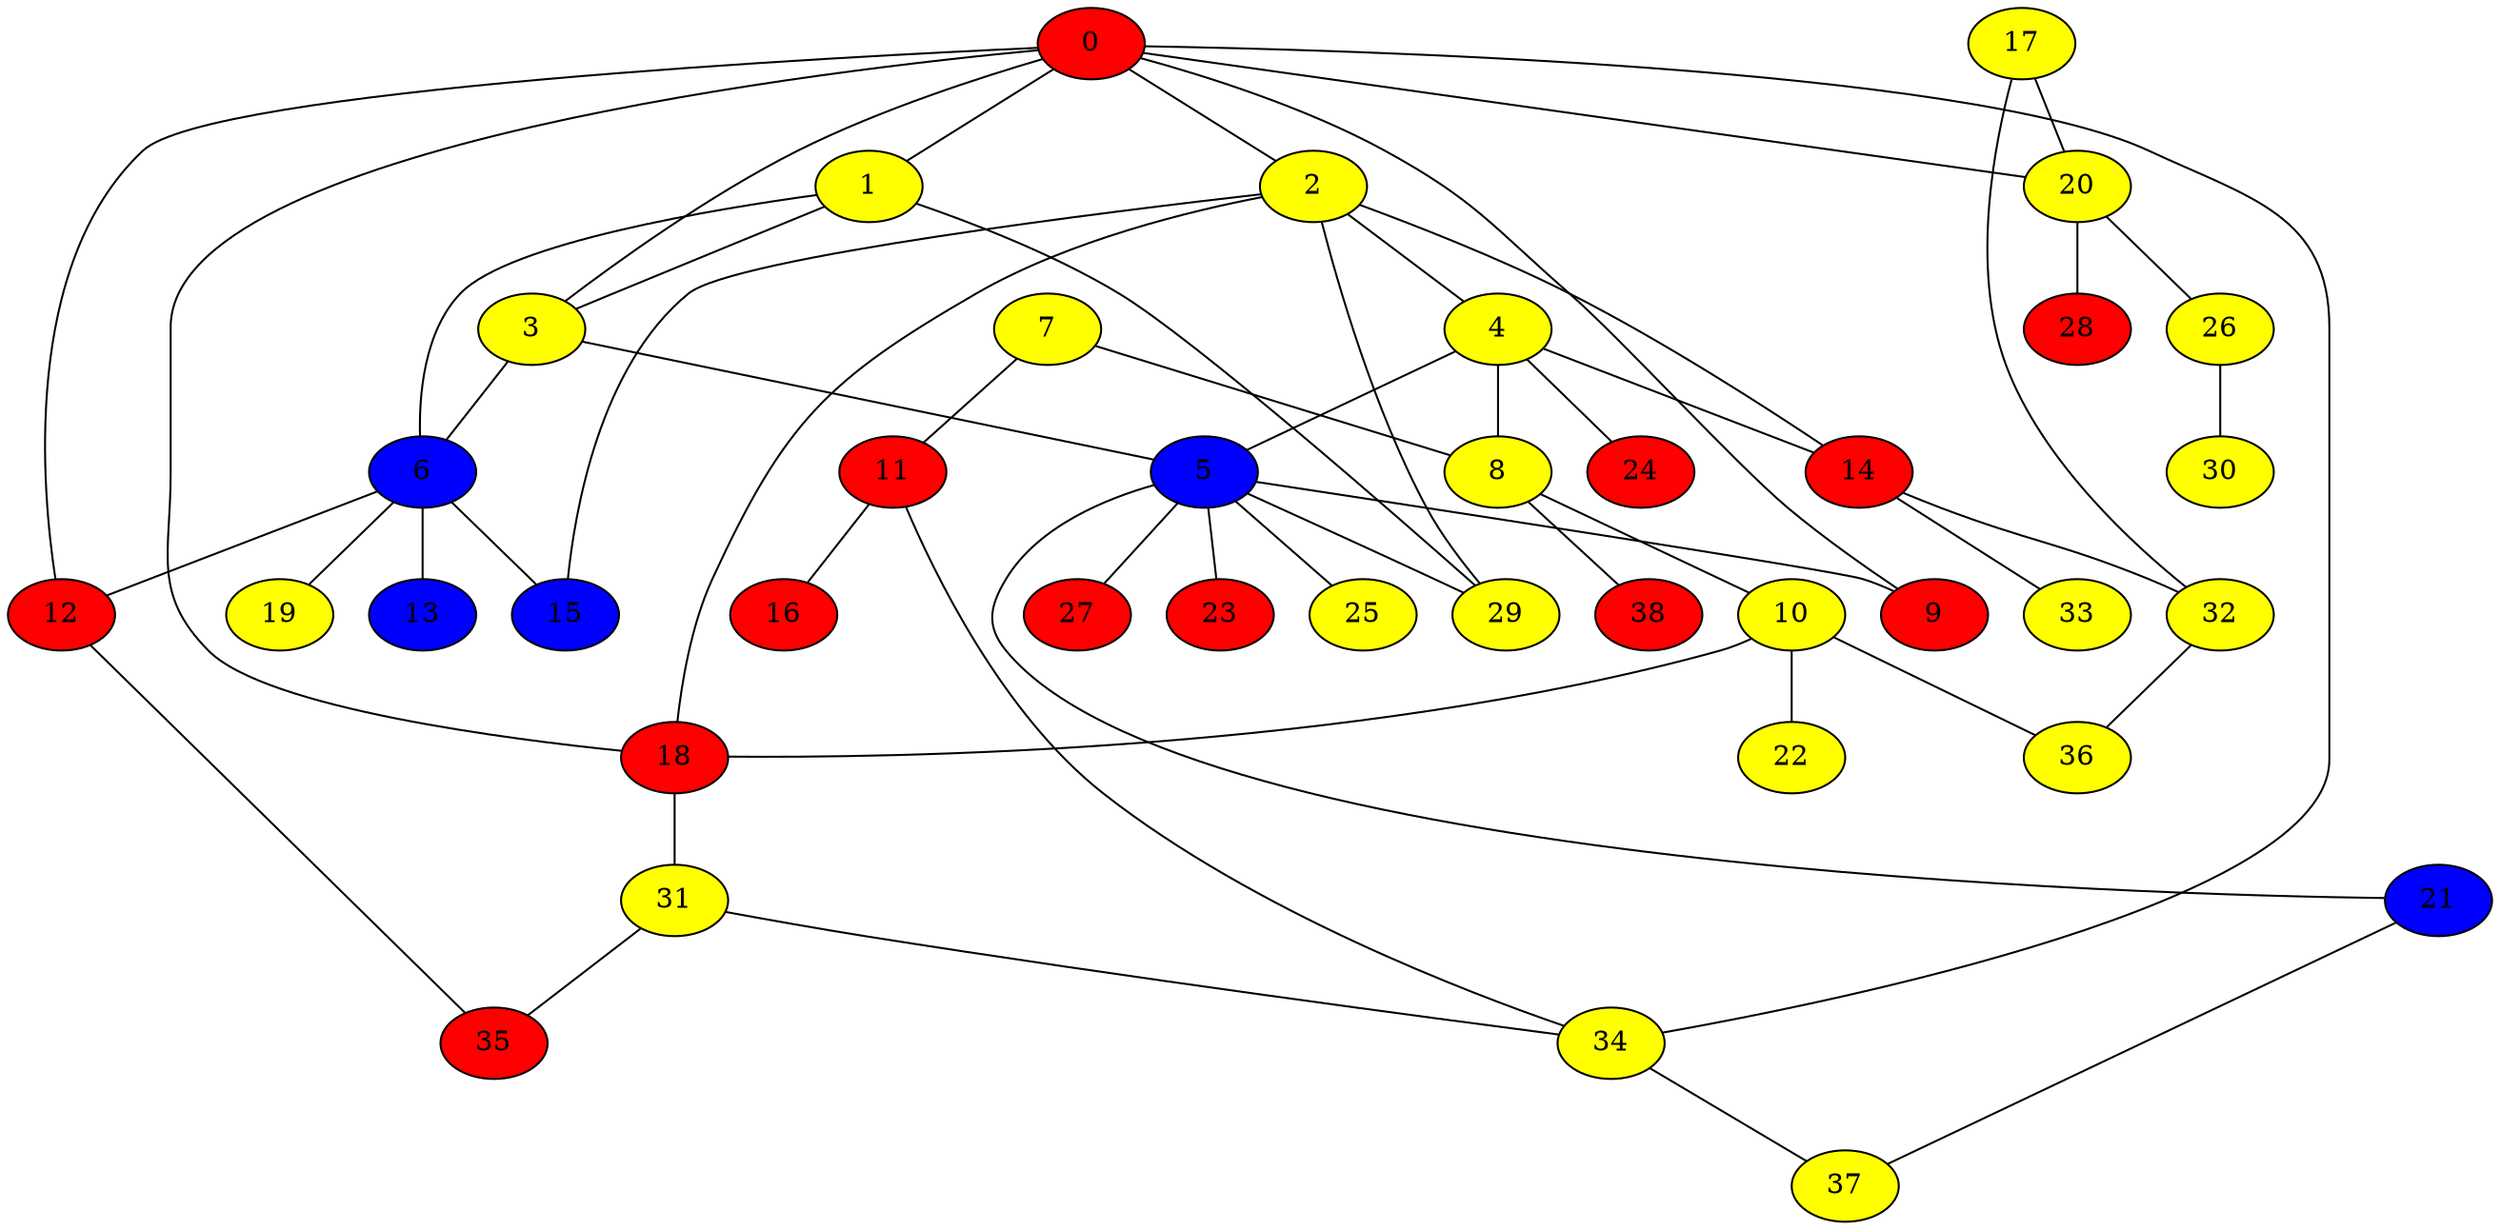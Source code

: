 graph {
0 [style = filled fillcolor = red];
1 [style = filled fillcolor = yellow];
2 [style = filled fillcolor = yellow];
3 [style = filled fillcolor = yellow];
4 [style = filled fillcolor = yellow];
5 [style = filled fillcolor = blue];
6 [style = filled fillcolor = blue];
7 [style = filled fillcolor = yellow];
8 [style = filled fillcolor = yellow];
9 [style = filled fillcolor = red];
10 [style = filled fillcolor = yellow];
11 [style = filled fillcolor = red];
12 [style = filled fillcolor = red];
13 [style = filled fillcolor = blue];
14 [style = filled fillcolor = red];
15 [style = filled fillcolor = blue];
16 [style = filled fillcolor = red];
17 [style = filled fillcolor = yellow];
18 [style = filled fillcolor = red];
19 [style = filled fillcolor = yellow];
20 [style = filled fillcolor = yellow];
21 [style = filled fillcolor = blue];
22 [style = filled fillcolor = yellow];
23 [style = filled fillcolor = red];
24 [style = filled fillcolor = red];
25 [style = filled fillcolor = yellow];
26 [style = filled fillcolor = yellow];
27 [style = filled fillcolor = red];
28 [style = filled fillcolor = red];
29 [style = filled fillcolor = yellow];
30 [style = filled fillcolor = yellow];
31 [style = filled fillcolor = yellow];
32 [style = filled fillcolor = yellow];
33 [style = filled fillcolor = yellow];
34 [style = filled fillcolor = yellow];
35 [style = filled fillcolor = red];
36 [style = filled fillcolor = yellow];
37 [style = filled fillcolor = yellow];
38 [style = filled fillcolor = red];
0 -- 3;
0 -- 2;
0 -- 1;
0 -- 9;
0 -- 12;
0 -- 18;
0 -- 20;
0 -- 34;
1 -- 3;
1 -- 6;
1 -- 29;
2 -- 4;
2 -- 14;
2 -- 15;
2 -- 18;
2 -- 29;
3 -- 5;
3 -- 6;
4 -- 5;
4 -- 8;
4 -- 14;
4 -- 24;
5 -- 9;
5 -- 21;
5 -- 23;
5 -- 25;
5 -- 27;
5 -- 29;
6 -- 12;
6 -- 13;
6 -- 15;
6 -- 19;
7 -- 8;
7 -- 11;
8 -- 10;
8 -- 38;
10 -- 18;
10 -- 22;
10 -- 36;
11 -- 16;
11 -- 34;
12 -- 35;
14 -- 32;
14 -- 33;
17 -- 20;
17 -- 32;
18 -- 31;
20 -- 26;
20 -- 28;
21 -- 37;
26 -- 30;
31 -- 34;
31 -- 35;
32 -- 36;
34 -- 37;
}
